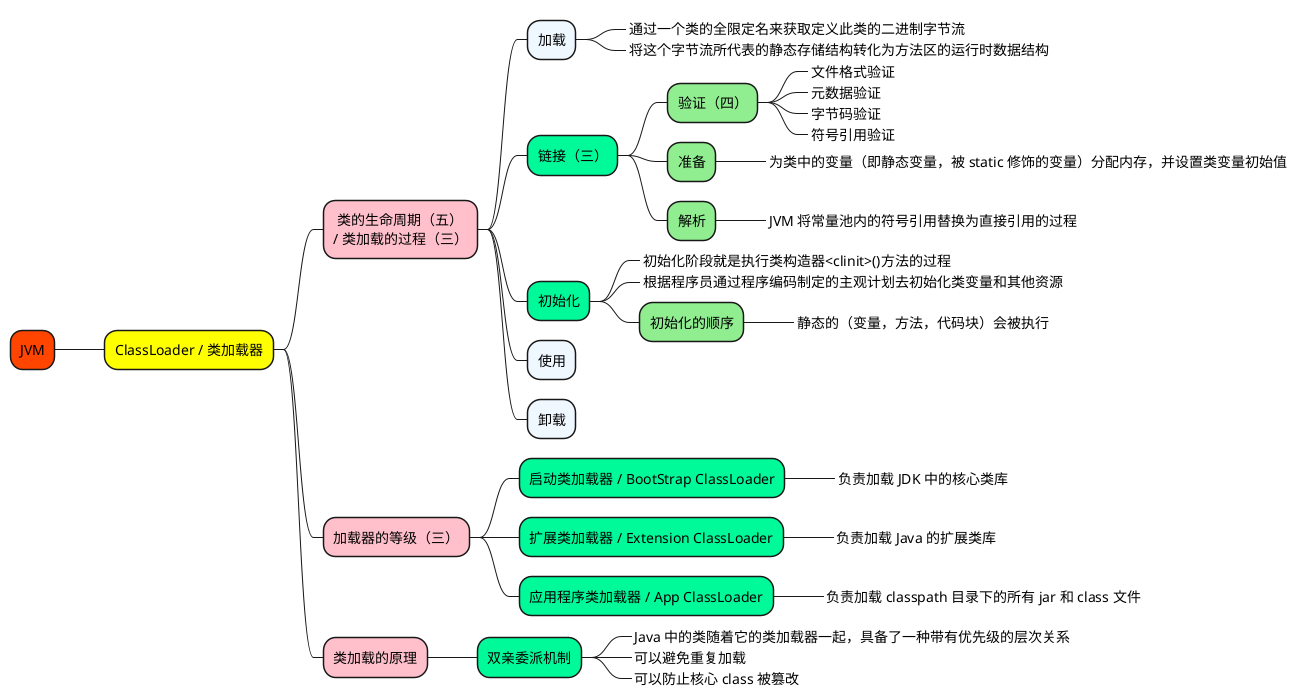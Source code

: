 @startmindmap

+[#OrangeRed] JVM

++[#yellow] ClassLoader / 类加载器

***[#Pink]: 类的生命周期（五）
/ 类加载的过程（三）;
++++[#AliceBlue] 加载
+++++[#Aquamarine]_ 通过一个类的全限定名来获取定义此类的二进制字节流
+++++[#Aquamarine]_ 将这个字节流所代表的静态存储结构转化为方法区的运行时数据结构

++++[#MediumSpringGreen] 链接（三）
+++++[#LightGreen] 验证（四）
++++++[#Aquamarine]_ 文件格式验证
++++++[#Aquamarine]_ 元数据验证
++++++[#Aquamarine]_ 字节码验证
++++++[#Aquamarine]_ 符号引用验证

+++++[#LightGreen] 准备
++++++[#Aquamarine]_ 为类中的变量（即静态变量，被 static 修饰的变量）分配内存，并设置类变量初始值

+++++[#LightGreen] 解析
++++++[#Aquamarine]_ JVM 将常量池内的符号引用替换为直接引用的过程

++++[#MediumSpringGreen] 初始化
+++++[#Aquamarine]_ 初始化阶段就是执行类构造器<clinit>()方法的过程
+++++[#Aquamarine]_ 根据程序员通过程序编码制定的主观计划去初始化类变量和其他资源
+++++[#LightGreen] 初始化的顺序
++++++[#Aquamarine]_ 静态的（变量，方法，代码块）会被执行

++++[#AliceBlue] 使用
++++[#AliceBlue] 卸载


+++[#Pink]  加载器的等级（三）
++++[#MediumSpringGreen] 启动类加载器 / BootStrap ClassLoader
+++++[#AliceBlue]_ 负责加载 JDK 中的核心类库
++++[#MediumSpringGreen] 扩展类加载器 / Extension ClassLoader
+++++[#AliceBlue]_ 负责加载 Java 的扩展类库
++++[#MediumSpringGreen] 应用程序类加载器 / App ClassLoader
+++++[#AliceBlue]_ 负责加载 classpath 目录下的所有 jar 和 class 文件


+++[#Pink]  类加载的原理
++++[#MediumSpringGreen] 双亲委派机制
+++++[#AliceBlue]_ Java 中的类随着它的类加载器一起，具备了一种带有优先级的层次关系
+++++[#AliceBlue]_ 可以避免重复加载
+++++[#AliceBlue]_ 可以防止核心 class 被篡改


@endmindmap